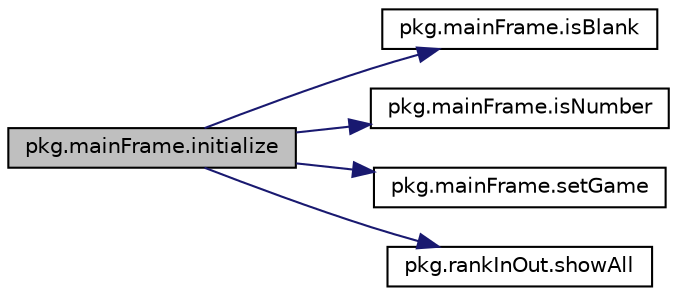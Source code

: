 digraph "pkg.mainFrame.initialize"
{
  edge [fontname="Helvetica",fontsize="10",labelfontname="Helvetica",labelfontsize="10"];
  node [fontname="Helvetica",fontsize="10",shape=record];
  rankdir="LR";
  Node1 [label="pkg.mainFrame.initialize",height=0.2,width=0.4,color="black", fillcolor="grey75", style="filled", fontcolor="black"];
  Node1 -> Node2 [color="midnightblue",fontsize="10",style="solid",fontname="Helvetica"];
  Node2 [label="pkg.mainFrame.isBlank",height=0.2,width=0.4,color="black", fillcolor="white", style="filled",URL="$classpkg_1_1main_frame.html#af58a9fa8a1605e5af98f91662963715b"];
  Node1 -> Node3 [color="midnightblue",fontsize="10",style="solid",fontname="Helvetica"];
  Node3 [label="pkg.mainFrame.isNumber",height=0.2,width=0.4,color="black", fillcolor="white", style="filled",URL="$classpkg_1_1main_frame.html#a7de04de5a18ef73c659082c62f4fd250"];
  Node1 -> Node4 [color="midnightblue",fontsize="10",style="solid",fontname="Helvetica"];
  Node4 [label="pkg.mainFrame.setGame",height=0.2,width=0.4,color="black", fillcolor="white", style="filled",URL="$classpkg_1_1main_frame.html#afee0fd4f159914a14f60d540051e99da"];
  Node1 -> Node5 [color="midnightblue",fontsize="10",style="solid",fontname="Helvetica"];
  Node5 [label="pkg.rankInOut.showAll",height=0.2,width=0.4,color="black", fillcolor="white", style="filled",URL="$classpkg_1_1rank_in_out.html#aac3fb70f8205bdfeb25a6c98a0f4aba8"];
}
